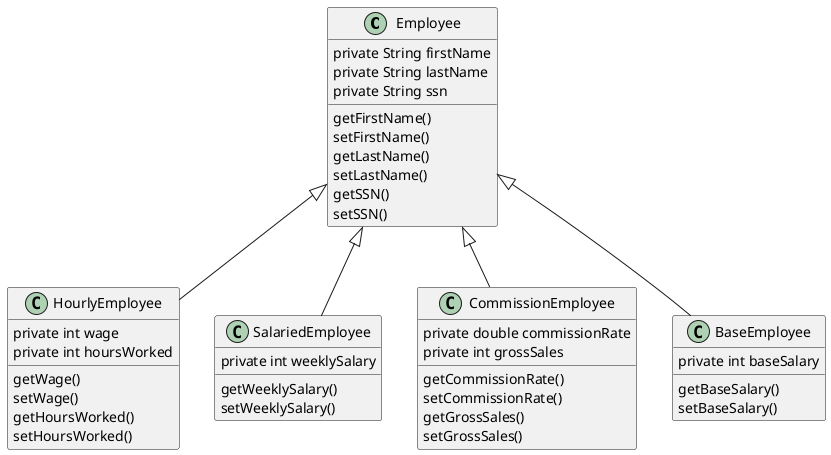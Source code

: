 @startuml
'HW3 by Gabriel Bermudez

class Employee {
private String firstName
private String lastName
private String ssn
getFirstName()
setFirstName()
getLastName()
setLastName()
getSSN()
setSSN()
}

class HourlyEmployee {
private int wage
private int hoursWorked
getWage()
setWage()
getHoursWorked()
setHoursWorked()
}

class SalariedEmployee {
private int weeklySalary
getWeeklySalary()
setWeeklySalary()
}

class CommissionEmployee {
private double commissionRate
private int grossSales
getCommissionRate()
setCommissionRate()
getGrossSales()
setGrossSales()
}

class BaseEmployee {
private int baseSalary
getBaseSalary()
setBaseSalary()
}

Employee <|-- HourlyEmployee
Employee <|-- SalariedEmployee
Employee <|-- CommissionEmployee
Employee <|-- BaseEmployee

@enduml